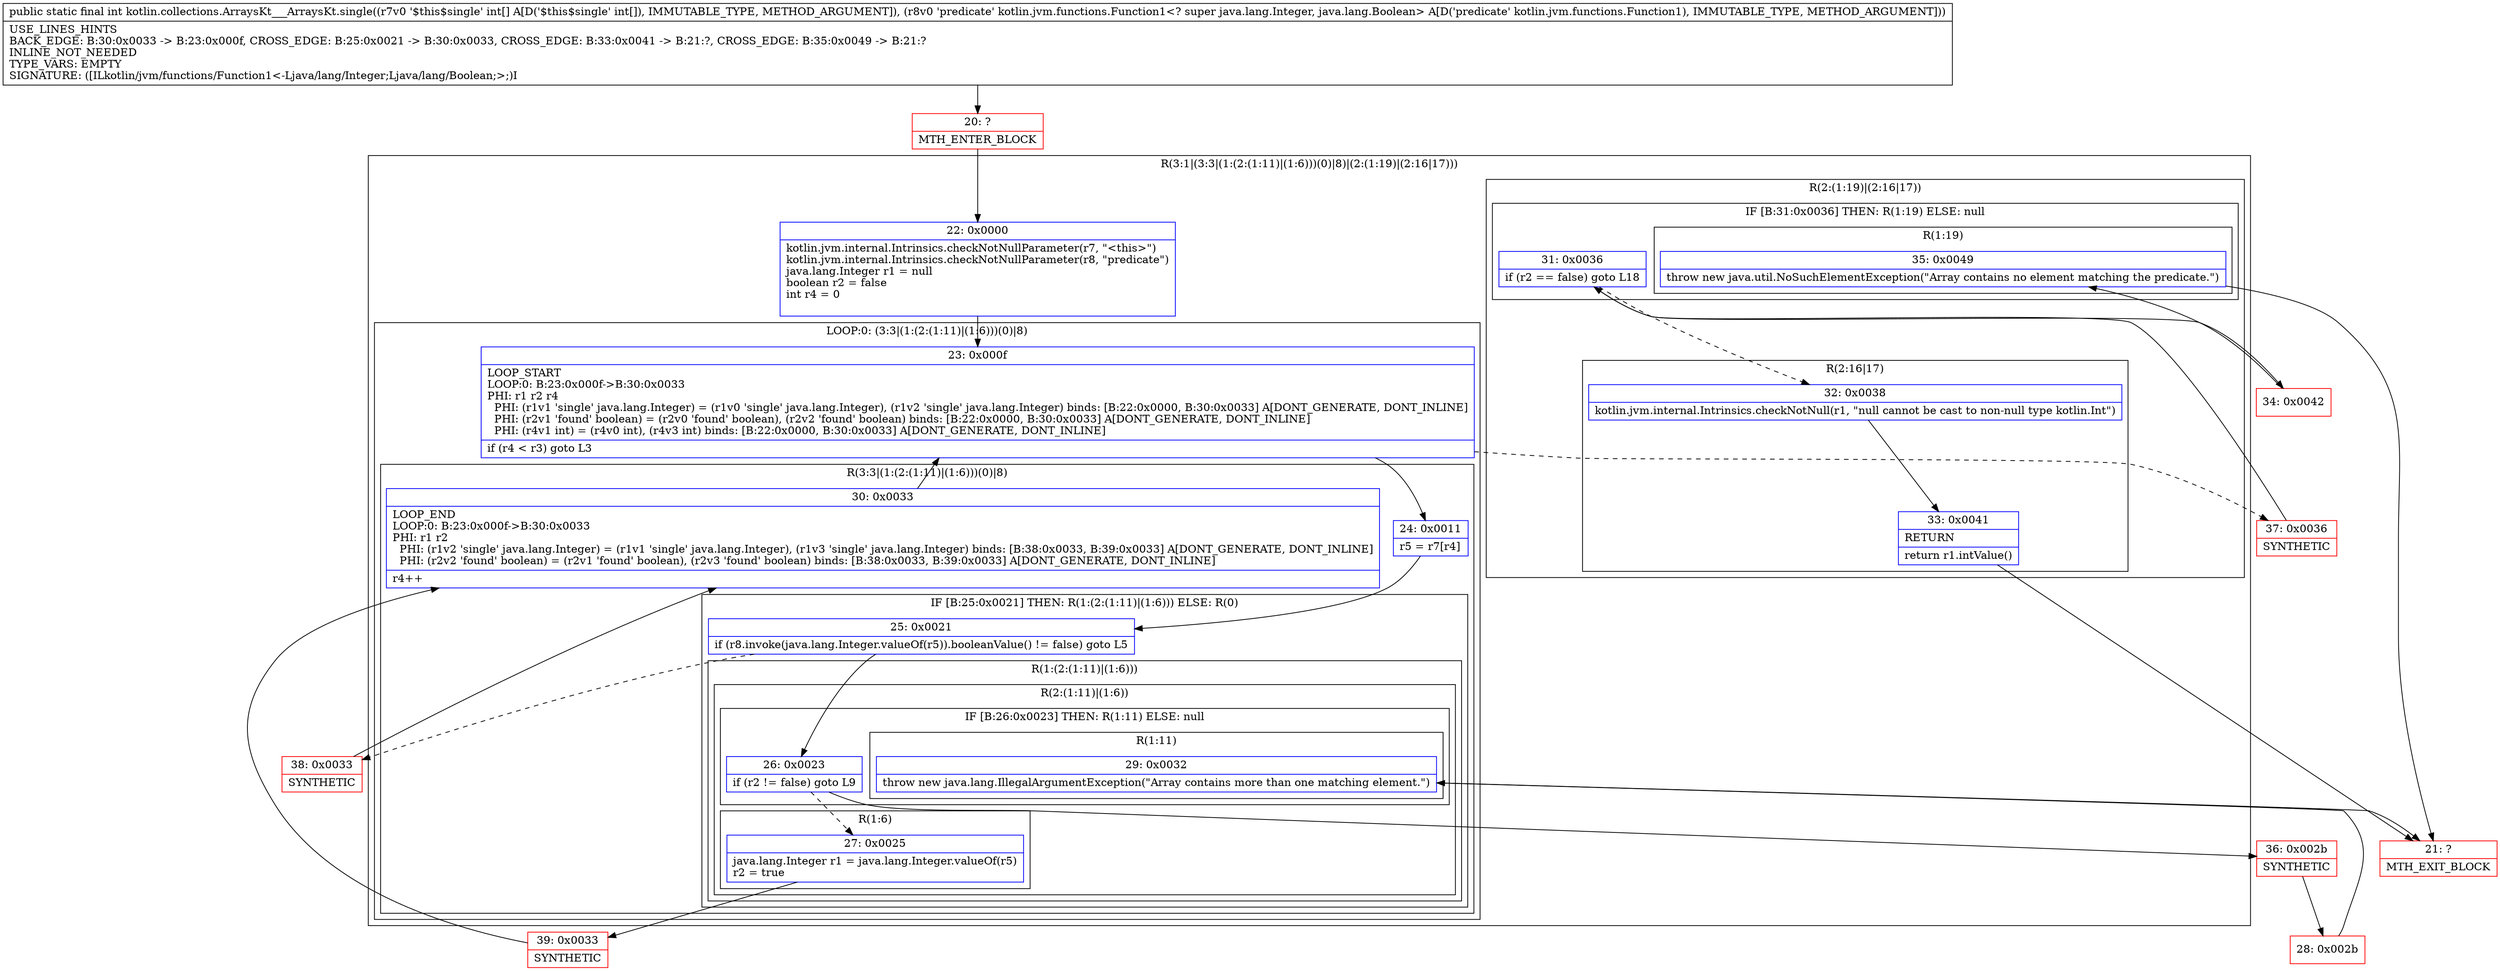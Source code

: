 digraph "CFG forkotlin.collections.ArraysKt___ArraysKt.single([ILkotlin\/jvm\/functions\/Function1;)I" {
subgraph cluster_Region_614488367 {
label = "R(3:1|(3:3|(1:(2:(1:11)|(1:6)))(0)|8)|(2:(1:19)|(2:16|17)))";
node [shape=record,color=blue];
Node_22 [shape=record,label="{22\:\ 0x0000|kotlin.jvm.internal.Intrinsics.checkNotNullParameter(r7, \"\<this\>\")\lkotlin.jvm.internal.Intrinsics.checkNotNullParameter(r8, \"predicate\")\ljava.lang.Integer r1 = null\lboolean r2 = false\lint r4 = 0\l\l}"];
subgraph cluster_LoopRegion_1365426684 {
label = "LOOP:0: (3:3|(1:(2:(1:11)|(1:6)))(0)|8)";
node [shape=record,color=blue];
Node_23 [shape=record,label="{23\:\ 0x000f|LOOP_START\lLOOP:0: B:23:0x000f\-\>B:30:0x0033\lPHI: r1 r2 r4 \l  PHI: (r1v1 'single' java.lang.Integer) = (r1v0 'single' java.lang.Integer), (r1v2 'single' java.lang.Integer) binds: [B:22:0x0000, B:30:0x0033] A[DONT_GENERATE, DONT_INLINE]\l  PHI: (r2v1 'found' boolean) = (r2v0 'found' boolean), (r2v2 'found' boolean) binds: [B:22:0x0000, B:30:0x0033] A[DONT_GENERATE, DONT_INLINE]\l  PHI: (r4v1 int) = (r4v0 int), (r4v3 int) binds: [B:22:0x0000, B:30:0x0033] A[DONT_GENERATE, DONT_INLINE]\l|if (r4 \< r3) goto L3\l}"];
subgraph cluster_Region_302519569 {
label = "R(3:3|(1:(2:(1:11)|(1:6)))(0)|8)";
node [shape=record,color=blue];
Node_24 [shape=record,label="{24\:\ 0x0011|r5 = r7[r4]\l}"];
subgraph cluster_IfRegion_317028704 {
label = "IF [B:25:0x0021] THEN: R(1:(2:(1:11)|(1:6))) ELSE: R(0)";
node [shape=record,color=blue];
Node_25 [shape=record,label="{25\:\ 0x0021|if (r8.invoke(java.lang.Integer.valueOf(r5)).booleanValue() != false) goto L5\l}"];
subgraph cluster_Region_1353784852 {
label = "R(1:(2:(1:11)|(1:6)))";
node [shape=record,color=blue];
subgraph cluster_Region_403969 {
label = "R(2:(1:11)|(1:6))";
node [shape=record,color=blue];
subgraph cluster_IfRegion_1868113896 {
label = "IF [B:26:0x0023] THEN: R(1:11) ELSE: null";
node [shape=record,color=blue];
Node_26 [shape=record,label="{26\:\ 0x0023|if (r2 != false) goto L9\l}"];
subgraph cluster_Region_1202484956 {
label = "R(1:11)";
node [shape=record,color=blue];
Node_29 [shape=record,label="{29\:\ 0x0032|throw new java.lang.IllegalArgumentException(\"Array contains more than one matching element.\")\l}"];
}
}
subgraph cluster_Region_400130949 {
label = "R(1:6)";
node [shape=record,color=blue];
Node_27 [shape=record,label="{27\:\ 0x0025|java.lang.Integer r1 = java.lang.Integer.valueOf(r5)\lr2 = true\l}"];
}
}
}
subgraph cluster_Region_2117806384 {
label = "R(0)";
node [shape=record,color=blue];
}
}
Node_30 [shape=record,label="{30\:\ 0x0033|LOOP_END\lLOOP:0: B:23:0x000f\-\>B:30:0x0033\lPHI: r1 r2 \l  PHI: (r1v2 'single' java.lang.Integer) = (r1v1 'single' java.lang.Integer), (r1v3 'single' java.lang.Integer) binds: [B:38:0x0033, B:39:0x0033] A[DONT_GENERATE, DONT_INLINE]\l  PHI: (r2v2 'found' boolean) = (r2v1 'found' boolean), (r2v3 'found' boolean) binds: [B:38:0x0033, B:39:0x0033] A[DONT_GENERATE, DONT_INLINE]\l|r4++\l}"];
}
}
subgraph cluster_Region_648202589 {
label = "R(2:(1:19)|(2:16|17))";
node [shape=record,color=blue];
subgraph cluster_IfRegion_1234592269 {
label = "IF [B:31:0x0036] THEN: R(1:19) ELSE: null";
node [shape=record,color=blue];
Node_31 [shape=record,label="{31\:\ 0x0036|if (r2 == false) goto L18\l}"];
subgraph cluster_Region_390445482 {
label = "R(1:19)";
node [shape=record,color=blue];
Node_35 [shape=record,label="{35\:\ 0x0049|throw new java.util.NoSuchElementException(\"Array contains no element matching the predicate.\")\l}"];
}
}
subgraph cluster_Region_793596443 {
label = "R(2:16|17)";
node [shape=record,color=blue];
Node_32 [shape=record,label="{32\:\ 0x0038|kotlin.jvm.internal.Intrinsics.checkNotNull(r1, \"null cannot be cast to non\-null type kotlin.Int\")\l}"];
Node_33 [shape=record,label="{33\:\ 0x0041|RETURN\l|return r1.intValue()\l}"];
}
}
}
Node_20 [shape=record,color=red,label="{20\:\ ?|MTH_ENTER_BLOCK\l}"];
Node_39 [shape=record,color=red,label="{39\:\ 0x0033|SYNTHETIC\l}"];
Node_36 [shape=record,color=red,label="{36\:\ 0x002b|SYNTHETIC\l}"];
Node_28 [shape=record,color=red,label="{28\:\ 0x002b}"];
Node_21 [shape=record,color=red,label="{21\:\ ?|MTH_EXIT_BLOCK\l}"];
Node_38 [shape=record,color=red,label="{38\:\ 0x0033|SYNTHETIC\l}"];
Node_37 [shape=record,color=red,label="{37\:\ 0x0036|SYNTHETIC\l}"];
Node_34 [shape=record,color=red,label="{34\:\ 0x0042}"];
MethodNode[shape=record,label="{public static final int kotlin.collections.ArraysKt___ArraysKt.single((r7v0 '$this$single' int[] A[D('$this$single' int[]), IMMUTABLE_TYPE, METHOD_ARGUMENT]), (r8v0 'predicate' kotlin.jvm.functions.Function1\<? super java.lang.Integer, java.lang.Boolean\> A[D('predicate' kotlin.jvm.functions.Function1), IMMUTABLE_TYPE, METHOD_ARGUMENT]))  | USE_LINES_HINTS\lBACK_EDGE: B:30:0x0033 \-\> B:23:0x000f, CROSS_EDGE: B:25:0x0021 \-\> B:30:0x0033, CROSS_EDGE: B:33:0x0041 \-\> B:21:?, CROSS_EDGE: B:35:0x0049 \-\> B:21:?\lINLINE_NOT_NEEDED\lTYPE_VARS: EMPTY\lSIGNATURE: ([ILkotlin\/jvm\/functions\/Function1\<\-Ljava\/lang\/Integer;Ljava\/lang\/Boolean;\>;)I\l}"];
MethodNode -> Node_20;Node_22 -> Node_23;
Node_23 -> Node_24;
Node_23 -> Node_37[style=dashed];
Node_24 -> Node_25;
Node_25 -> Node_26;
Node_25 -> Node_38[style=dashed];
Node_26 -> Node_27[style=dashed];
Node_26 -> Node_36;
Node_29 -> Node_21;
Node_27 -> Node_39;
Node_30 -> Node_23;
Node_31 -> Node_32[style=dashed];
Node_31 -> Node_34;
Node_35 -> Node_21;
Node_32 -> Node_33;
Node_33 -> Node_21;
Node_20 -> Node_22;
Node_39 -> Node_30;
Node_36 -> Node_28;
Node_28 -> Node_29;
Node_38 -> Node_30;
Node_37 -> Node_31;
Node_34 -> Node_35;
}

